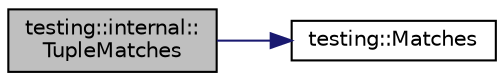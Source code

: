digraph "testing::internal::TupleMatches"
{
  edge [fontname="Helvetica",fontsize="10",labelfontname="Helvetica",labelfontsize="10"];
  node [fontname="Helvetica",fontsize="10",shape=record];
  rankdir="LR";
  Node3422 [label="testing::internal::\lTupleMatches",height=0.2,width=0.4,color="black", fillcolor="grey75", style="filled", fontcolor="black"];
  Node3422 -> Node3423 [color="midnightblue",fontsize="10",style="solid",fontname="Helvetica"];
  Node3423 [label="testing::Matches",height=0.2,width=0.4,color="black", fillcolor="white", style="filled",URL="$d0/d75/namespacetesting.html#ad53b509ae9cd51040d67f668f99702ae"];
}
